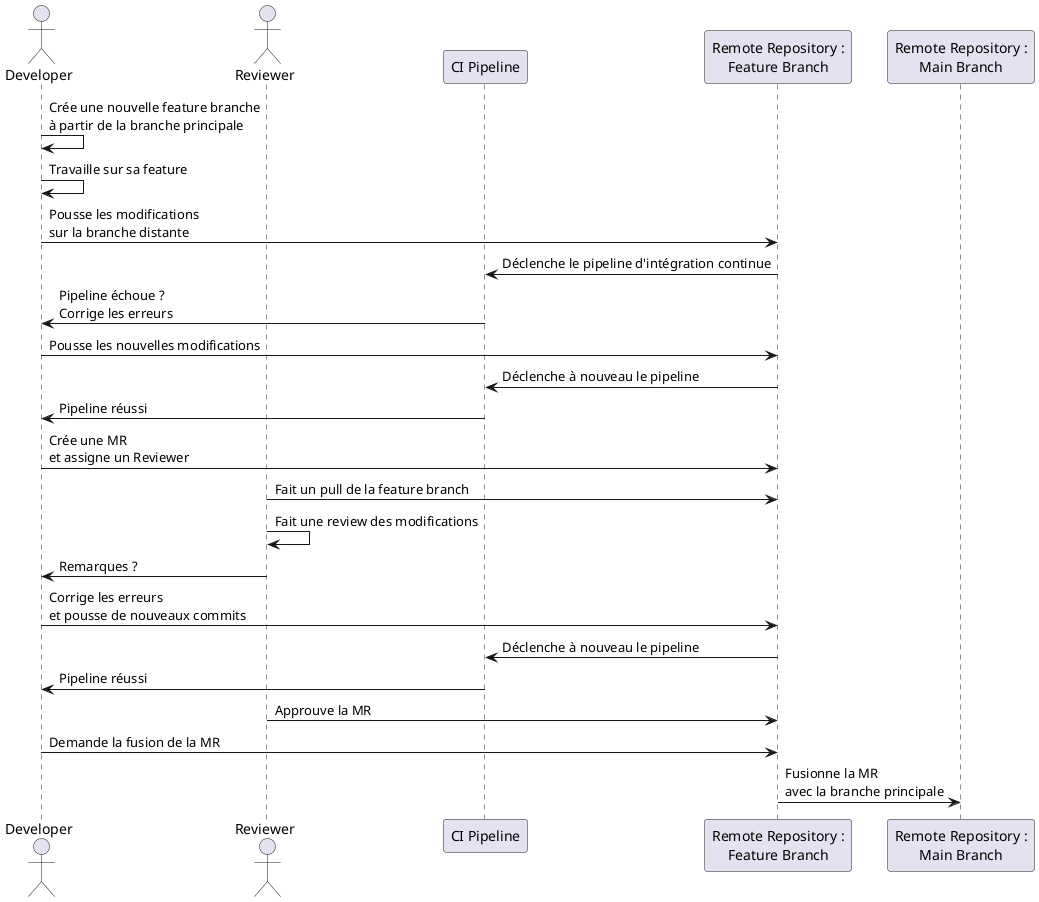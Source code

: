@startuml
actor Developer
actor Reviewer
participant "CI Pipeline" as CI
participant "Remote Repository :\nFeature Branch" as RemoteRepo
participant "Remote Repository :\nMain Branch" as MainBranch

Developer -> Developer: Crée une nouvelle feature branche\nà partir de la branche principale
Developer -> Developer: Travaille sur sa feature
Developer -> RemoteRepo: Pousse les modifications\nsur la branche distante
RemoteRepo -> CI: Déclenche le pipeline d'intégration continue
CI -> Developer: Pipeline échoue ?\nCorrige les erreurs
Developer -> RemoteRepo: Pousse les nouvelles modifications
RemoteRepo -> CI: Déclenche à nouveau le pipeline
CI -> Developer: Pipeline réussi

Developer -> RemoteRepo: Crée une MR\net assigne un Reviewer
Reviewer -> RemoteRepo: Fait un pull de la feature branch
Reviewer -> Reviewer: Fait une review des modifications
Reviewer -> Developer: Remarques ?
Developer -> RemoteRepo: Corrige les erreurs\net pousse de nouveaux commits
RemoteRepo -> CI: Déclenche à nouveau le pipeline
CI -> Developer: Pipeline réussi

Reviewer -> RemoteRepo: Approuve la MR
Developer -> RemoteRepo: Demande la fusion de la MR
RemoteRepo -> MainBranch: Fusionne la MR\navec la branche principale

@enduml